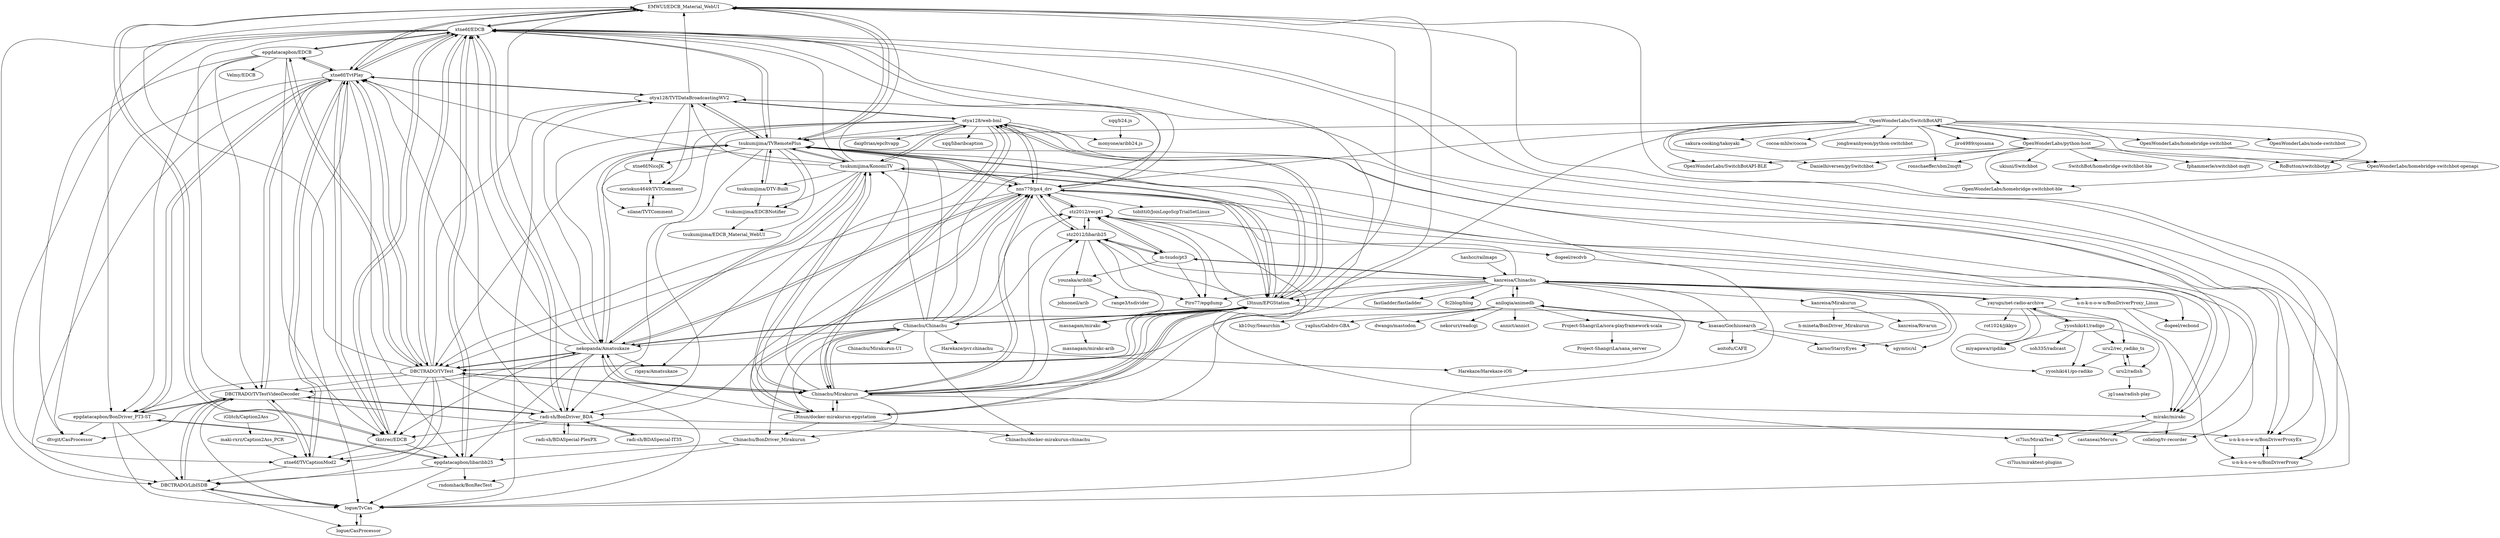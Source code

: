 digraph G {
"EMWUI/EDCB_Material_WebUI" -> "xtne6f/EDCB"
"EMWUI/EDCB_Material_WebUI" -> "xtne6f/TvtPlay"
"EMWUI/EDCB_Material_WebUI" -> "tkntrec/EDCB"
"EMWUI/EDCB_Material_WebUI" -> "u-n-k-n-o-w-n/BonDriverProxyEx"
"EMWUI/EDCB_Material_WebUI" -> "tsukumijima/TVRemotePlus"
"EMWUI/EDCB_Material_WebUI" -> "u-n-k-n-o-w-n/BonDriverProxy"
"epgdatacapbon/libaribb25" -> "DBCTRADO/LibISDB"
"epgdatacapbon/libaribb25" -> "epgdatacapbon/BonDriver_PT3-ST"
"epgdatacapbon/libaribb25" -> "rndomhack/BonRecTest"
"epgdatacapbon/libaribb25" -> "logue/TvCas"
"epgdatacapbon/libaribb25" -> "xtne6f/EDCB"
"logue/CasProcessor" -> "logue/TvCas"
"logue/TvCas" -> "logue/CasProcessor"
"logue/TvCas" -> "DBCTRADO/LibISDB"
"otya128/TVTDataBroadcastingWV2" -> "xtne6f/TvtPlay"
"otya128/TVTDataBroadcastingWV2" -> "EMWUI/EDCB_Material_WebUI"
"otya128/TVTDataBroadcastingWV2" -> "xtne6f/NicoJK"
"otya128/TVTDataBroadcastingWV2" -> "otya128/web-bml"
"otya128/TVTDataBroadcastingWV2" -> "noriokun4649/TVTComment"
"otya128/TVTDataBroadcastingWV2" -> "tsukumijima/TVRemotePlus"
"otya128/TVTDataBroadcastingWV2" -> "logue/TvCas"
"tkntrec/EDCB" -> "xtne6f/EDCB"
"tkntrec/EDCB" -> "xtne6f/TvtPlay"
"tkntrec/EDCB" -> "xtne6f/TVCaptionMod2"
"tkntrec/EDCB" -> "EMWUI/EDCB_Material_WebUI"
"tkntrec/EDCB" -> "epgdatacapbon/libaribb25"
"tsukumijima/KonomiTV" -> "tsukumijima/TVRemotePlus"
"tsukumijima/KonomiTV" -> "xtne6f/EDCB"
"tsukumijima/KonomiTV" -> "nekopanda/Amatsukaze"
"tsukumijima/KonomiTV" -> "l3tnun/EPGStation"
"tsukumijima/KonomiTV" -> "Chinachu/Mirakurun"
"tsukumijima/KonomiTV" -> "EMWUI/EDCB_Material_WebUI"
"tsukumijima/KonomiTV" -> "otya128/TVTDataBroadcastingWV2"
"tsukumijima/KonomiTV" -> "mirakc/mirakc"
"tsukumijima/KonomiTV" -> "DBCTRADO/TVTest"
"tsukumijima/KonomiTV" -> "otya128/web-bml"
"tsukumijima/KonomiTV" -> "tsukumijima/EDCBNotifier"
"tsukumijima/KonomiTV" -> "nns779/px4_drv"
"tsukumijima/KonomiTV" -> "xtne6f/TvtPlay"
"tsukumijima/KonomiTV" -> "tsukumijima/DTV-Built"
"tsukumijima/KonomiTV" -> "rigaya/Amatsukaze"
"tsukumijima/TVRemotePlus" -> "EMWUI/EDCB_Material_WebUI"
"tsukumijima/TVRemotePlus" -> "tsukumijima/KonomiTV"
"tsukumijima/TVRemotePlus" -> "tsukumijima/DTV-Built"
"tsukumijima/TVRemotePlus" -> "tsukumijima/EDCBNotifier"
"tsukumijima/TVRemotePlus" -> "xtne6f/EDCB"
"tsukumijima/TVRemotePlus" -> "otya128/TVTDataBroadcastingWV2"
"tsukumijima/TVRemotePlus" -> "nekopanda/Amatsukaze"
"tsukumijima/TVRemotePlus" -> "logue/TvCas"
"tsukumijima/TVRemotePlus" -> "tsukumijima/EDCB_Material_WebUI"
"tsukumijima/TVRemotePlus" -> "nns779/px4_drv"
"tsukumijima/TVRemotePlus" -> "l3tnun/EPGStation"
"tsukumijima/TVRemotePlus" -> "DBCTRADO/TVTest"
"tsukumijima/TVRemotePlus" -> "u-n-k-n-o-w-n/BonDriverProxyEx"
"tsukumijima/TVRemotePlus" -> "xtne6f/NicoJK"
"tsukumijima/TVRemotePlus" -> "radi-sh/BonDriver_BDA"
"xtne6f/EDCB" -> "xtne6f/TvtPlay"
"xtne6f/EDCB" -> "tkntrec/EDCB"
"xtne6f/EDCB" -> "EMWUI/EDCB_Material_WebUI"
"xtne6f/EDCB" -> "DBCTRADO/TVTest"
"xtne6f/EDCB" -> "epgdatacapbon/libaribb25"
"xtne6f/EDCB" -> "DBCTRADO/TVTestVideoDecoder"
"xtne6f/EDCB" -> "epgdatacapbon/EDCB"
"xtne6f/EDCB" -> "logue/TvCas"
"xtne6f/EDCB" -> "radi-sh/BonDriver_BDA"
"xtne6f/EDCB" -> "epgdatacapbon/BonDriver_PT3-ST"
"xtne6f/EDCB" -> "xtne6f/TVCaptionMod2"
"xtne6f/EDCB" -> "u-n-k-n-o-w-n/BonDriverProxyEx"
"xtne6f/EDCB" -> "DBCTRADO/LibISDB"
"xtne6f/EDCB" -> "u-n-k-n-o-w-n/BonDriverProxy"
"xtne6f/EDCB" -> "tsukumijima/TVRemotePlus"
"xtne6f/NicoJK" -> "silane/TVTComment"
"xtne6f/NicoJK" -> "noriokun4649/TVTComment"
"xtne6f/TVCaptionMod2" -> "DBCTRADO/TVTestVideoDecoder"
"xtne6f/TVCaptionMod2" -> "xtne6f/TvtPlay"
"xtne6f/TVCaptionMod2" -> "DBCTRADO/LibISDB"
"xtne6f/TvtPlay" -> "xtne6f/EDCB"
"xtne6f/TvtPlay" -> "xtne6f/TVCaptionMod2"
"xtne6f/TvtPlay" -> "DBCTRADO/TVTestVideoDecoder"
"xtne6f/TvtPlay" -> "EMWUI/EDCB_Material_WebUI"
"xtne6f/TvtPlay" -> "dtvgit/CasProcessor"
"xtne6f/TvtPlay" -> "tkntrec/EDCB"
"xtne6f/TvtPlay" -> "DBCTRADO/TVTest"
"xtne6f/TvtPlay" -> "epgdatacapbon/BonDriver_PT3-ST"
"xtne6f/TvtPlay" -> "logue/TvCas"
"xtne6f/TvtPlay" -> "otya128/TVTDataBroadcastingWV2"
"xtne6f/TvtPlay" -> "epgdatacapbon/EDCB"
"xtne6f/TvtPlay" -> "DBCTRADO/LibISDB"
"xtne6f/TvtPlay" -> "epgdatacapbon/libaribb25"
"OpenWonderLabs/SwitchBotAPI" -> "OpenWonderLabs/python-host"
"OpenWonderLabs/SwitchBotAPI" -> "OpenWonderLabs/homebridge-switchbot"
"OpenWonderLabs/SwitchBotAPI" -> "OpenWonderLabs/node-switchbot"
"OpenWonderLabs/SwitchBotAPI" -> "RoButton/switchbotpy"
"OpenWonderLabs/SwitchBotAPI" -> "OpenWonderLabs/SwitchBotAPI-BLE"
"OpenWonderLabs/SwitchBotAPI" -> "OpenWonderLabs/homebridge-switchbot-openapi"
"OpenWonderLabs/SwitchBotAPI" -> "l3tnun/EPGStation"
"OpenWonderLabs/SwitchBotAPI" -> "Danielhiversen/pySwitchbot"
"OpenWonderLabs/SwitchBotAPI" -> "sakura-cooking/takoyaki" ["e"=1]
"OpenWonderLabs/SwitchBotAPI" -> "nns779/px4_drv"
"OpenWonderLabs/SwitchBotAPI" -> "cocoa-mhlw/cocoa" ["e"=1]
"OpenWonderLabs/SwitchBotAPI" -> "jonghwanhyeon/python-switchbot"
"OpenWonderLabs/SwitchBotAPI" -> "tsukumijima/TVRemotePlus"
"OpenWonderLabs/SwitchBotAPI" -> "ronschaeffer/sbm2mqtt"
"OpenWonderLabs/SwitchBotAPI" -> "jiro4989/ojosama" ["e"=1]
"otya128/web-bml" -> "otya128/TVTDataBroadcastingWV2"
"otya128/web-bml" -> "mirakc/mirakc"
"otya128/web-bml" -> "nns779/px4_drv"
"otya128/web-bml" -> "ci7lus/MirakTest"
"otya128/web-bml" -> "xqq/libaribcaption"
"otya128/web-bml" -> "tsukumijima/TVRemotePlus"
"otya128/web-bml" -> "l3tnun/EPGStation"
"otya128/web-bml" -> "Chinachu/Mirakurun"
"otya128/web-bml" -> "nekopanda/Amatsukaze"
"otya128/web-bml" -> "daig0rian/epcltvapp"
"otya128/web-bml" -> "tsukumijima/KonomiTV"
"otya128/web-bml" -> "l3tnun/docker-mirakurun-epgstation"
"otya128/web-bml" -> "radi-sh/BonDriver_BDA"
"otya128/web-bml" -> "noriokun4649/TVTComment"
"otya128/web-bml" -> "monyone/aribb24.js"
"ksasao/Gochiusearch" -> "karno/StarryEyes" ["e"=1]
"ksasao/Gochiusearch" -> "anilogia/animedb"
"ksasao/Gochiusearch" -> "kanreisa/Chinachu"
"ksasao/Gochiusearch" -> "aoitofu/CAFE" ["e"=1]
"ksasao/Gochiusearch" -> "sgymtic/sl"
"yyoshiki41/radigo" -> "yyoshiki41/go-radiko"
"yyoshiki41/radigo" -> "miyagawa/ripdiko"
"yyoshiki41/radigo" -> "soh335/radicast"
"yyoshiki41/radigo" -> "uru2/rec_radiko_ts"
"yyoshiki41/radigo" -> "yayugu/net-radio-archive"
"yyoshiki41/radigo" -> "uru2/radish"
"hashcc/railmaps" -> "kanreisa/Chinachu"
"Chinachu/Mirakurun" -> "l3tnun/EPGStation"
"Chinachu/Mirakurun" -> "Chinachu/Chinachu"
"Chinachu/Mirakurun" -> "nns779/px4_drv"
"Chinachu/Mirakurun" -> "l3tnun/docker-mirakurun-epgstation"
"Chinachu/Mirakurun" -> "nekopanda/Amatsukaze"
"Chinachu/Mirakurun" -> "DBCTRADO/TVTest"
"Chinachu/Mirakurun" -> "mirakc/mirakc"
"Chinachu/Mirakurun" -> "tsukumijima/KonomiTV"
"Chinachu/Mirakurun" -> "tsukumijima/TVRemotePlus"
"Chinachu/Mirakurun" -> "xtne6f/EDCB"
"Chinachu/Mirakurun" -> "Chinachu/BonDriver_Mirakurun"
"Chinachu/Mirakurun" -> "otya128/web-bml"
"Chinachu/Mirakurun" -> "stz2012/libarib25"
"Chinachu/Mirakurun" -> "EMWUI/EDCB_Material_WebUI"
"Chinachu/Mirakurun" -> "stz2012/recpt1"
"DBCTRADO/TVTest" -> "xtne6f/EDCB"
"DBCTRADO/TVTest" -> "xtne6f/TvtPlay"
"DBCTRADO/TVTest" -> "DBCTRADO/TVTestVideoDecoder"
"DBCTRADO/TVTest" -> "epgdatacapbon/EDCB"
"DBCTRADO/TVTest" -> "radi-sh/BonDriver_BDA"
"DBCTRADO/TVTest" -> "EMWUI/EDCB_Material_WebUI"
"DBCTRADO/TVTest" -> "logue/TvCas"
"DBCTRADO/TVTest" -> "l3tnun/EPGStation"
"DBCTRADO/TVTest" -> "nekopanda/Amatsukaze"
"DBCTRADO/TVTest" -> "epgdatacapbon/BonDriver_PT3-ST"
"DBCTRADO/TVTest" -> "tkntrec/EDCB"
"DBCTRADO/TVTest" -> "DBCTRADO/LibISDB"
"DBCTRADO/TVTest" -> "xtne6f/TVCaptionMod2"
"DBCTRADO/TVTest" -> "Chinachu/Mirakurun"
"DBCTRADO/TVTest" -> "otya128/TVTDataBroadcastingWV2"
"l3tnun/EPGStation" -> "Chinachu/Mirakurun"
"l3tnun/EPGStation" -> "nns779/px4_drv"
"l3tnun/EPGStation" -> "l3tnun/docker-mirakurun-epgstation"
"l3tnun/EPGStation" -> "Chinachu/Chinachu"
"l3tnun/EPGStation" -> "nekopanda/Amatsukaze"
"l3tnun/EPGStation" -> "DBCTRADO/TVTest"
"l3tnun/EPGStation" -> "tsukumijima/TVRemotePlus"
"l3tnun/EPGStation" -> "mirakc/mirakc"
"l3tnun/EPGStation" -> "tsukumijima/KonomiTV"
"l3tnun/EPGStation" -> "stz2012/libarib25"
"l3tnun/EPGStation" -> "masnagam/mirakc"
"l3tnun/EPGStation" -> "otya128/web-bml"
"l3tnun/EPGStation" -> "stz2012/recpt1"
"l3tnun/EPGStation" -> "EMWUI/EDCB_Material_WebUI"
"l3tnun/EPGStation" -> "ci7lus/MirakTest"
"l3tnun/docker-mirakurun-epgstation" -> "l3tnun/EPGStation"
"l3tnun/docker-mirakurun-epgstation" -> "nns779/px4_drv"
"l3tnun/docker-mirakurun-epgstation" -> "Chinachu/Mirakurun"
"l3tnun/docker-mirakurun-epgstation" -> "Chinachu/BonDriver_Mirakurun"
"l3tnun/docker-mirakurun-epgstation" -> "nekopanda/Amatsukaze"
"l3tnun/docker-mirakurun-epgstation" -> "Chinachu/docker-mirakurun-chinachu"
"l3tnun/docker-mirakurun-epgstation" -> "stz2012/recpt1"
"m-tsudo/pt3" -> "stz2012/recpt1"
"m-tsudo/pt3" -> "Piro77/epgdump"
"m-tsudo/pt3" -> "kanreisa/Chinachu"
"m-tsudo/pt3" -> "stz2012/libarib25"
"m-tsudo/pt3" -> "youzaka/ariblib"
"Chinachu/BonDriver_Mirakurun" -> "rndomhack/BonRecTest"
"Chinachu/BonDriver_Mirakurun" -> "epgdatacapbon/libaribb25"
"Chinachu/Chinachu" -> "Chinachu/Mirakurun"
"Chinachu/Chinachu" -> "l3tnun/EPGStation"
"Chinachu/Chinachu" -> "Chinachu/docker-mirakurun-chinachu"
"Chinachu/Chinachu" -> "Chinachu/BonDriver_Mirakurun"
"Chinachu/Chinachu" -> "nekopanda/Amatsukaze"
"Chinachu/Chinachu" -> "stz2012/libarib25"
"Chinachu/Chinachu" -> "nns779/px4_drv"
"Chinachu/Chinachu" -> "l3tnun/docker-mirakurun-epgstation"
"Chinachu/Chinachu" -> "Harekaze/pvr.chinachu"
"Chinachu/Chinachu" -> "stz2012/recpt1"
"Chinachu/Chinachu" -> "xtne6f/EDCB"
"Chinachu/Chinachu" -> "Chinachu/Mirakurun-UI"
"Chinachu/Chinachu" -> "tsukumijima/KonomiTV"
"Chinachu/Chinachu" -> "tsukumijima/TVRemotePlus"
"DBCTRADO/LibISDB" -> "logue/TvCas"
"DBCTRADO/LibISDB" -> "DBCTRADO/TVTestVideoDecoder"
"DBCTRADO/LibISDB" -> "logue/CasProcessor"
"Harekaze/pvr.chinachu" -> "Harekaze/Harekaze-iOS"
"uru2/radish" -> "uru2/rec_radiko_ts"
"uru2/radish" -> "jg1uaa/radish-play"
"OpenWonderLabs/python-host" -> "OpenWonderLabs/SwitchBotAPI"
"OpenWonderLabs/python-host" -> "RoButton/switchbotpy"
"OpenWonderLabs/python-host" -> "ronschaeffer/sbm2mqtt"
"OpenWonderLabs/python-host" -> "OpenWonderLabs/homebridge-switchbot-ble"
"OpenWonderLabs/python-host" -> "Danielhiversen/pySwitchbot"
"OpenWonderLabs/python-host" -> "OpenWonderLabs/SwitchBotAPI-BLE"
"OpenWonderLabs/python-host" -> "ukiuni/Switchbot"
"OpenWonderLabs/python-host" -> "SwitchBot/homebridge-switchbot-ble"
"OpenWonderLabs/python-host" -> "fphammerle/switchbot-mqtt"
"nns779/px4_drv" -> "l3tnun/EPGStation"
"nns779/px4_drv" -> "l3tnun/docker-mirakurun-epgstation"
"nns779/px4_drv" -> "Chinachu/Mirakurun"
"nns779/px4_drv" -> "stz2012/recpt1"
"nns779/px4_drv" -> "nekopanda/Amatsukaze"
"nns779/px4_drv" -> "stz2012/libarib25"
"nns779/px4_drv" -> "tsukumijima/TVRemotePlus"
"nns779/px4_drv" -> "mirakc/mirakc"
"nns779/px4_drv" -> "radi-sh/BonDriver_BDA"
"nns779/px4_drv" -> "otya128/web-bml"
"nns779/px4_drv" -> "collelog/tv-recorder"
"nns779/px4_drv" -> "tobitti0/JoinLogoScpTrialSetLinux"
"nns779/px4_drv" -> "DBCTRADO/TVTest"
"nns779/px4_drv" -> "xtne6f/EDCB"
"nns779/px4_drv" -> "otya128/TVTDataBroadcastingWV2"
"anilogia/animedb" -> "kanreisa/Chinachu"
"anilogia/animedb" -> "Project-ShangriLa/sora-playframework-scala"
"anilogia/animedb" -> "dwango/mastodon" ["e"=1]
"anilogia/animedb" -> "nekoruri/readcgi" ["e"=1]
"anilogia/animedb" -> "ksasao/Gochiusearch"
"anilogia/animedb" -> "annict/annict" ["e"=1]
"anilogia/animedb" -> "kb10uy/Seaurchin" ["e"=1]
"anilogia/animedb" -> "yaplus/Gabdro-GBA"
"iGlitch/Caption2Ass" -> "maki-rxrz/Caption2Ass_PCR"
"nekopanda/Amatsukaze" -> "xtne6f/EDCB"
"nekopanda/Amatsukaze" -> "nns779/px4_drv"
"nekopanda/Amatsukaze" -> "Chinachu/Mirakurun"
"nekopanda/Amatsukaze" -> "l3tnun/EPGStation"
"nekopanda/Amatsukaze" -> "radi-sh/BonDriver_BDA"
"nekopanda/Amatsukaze" -> "otya128/TVTDataBroadcastingWV2"
"nekopanda/Amatsukaze" -> "tsukumijima/TVRemotePlus"
"nekopanda/Amatsukaze" -> "EMWUI/EDCB_Material_WebUI"
"nekopanda/Amatsukaze" -> "DBCTRADO/TVTest"
"nekopanda/Amatsukaze" -> "epgdatacapbon/libaribb25"
"nekopanda/Amatsukaze" -> "tsukumijima/KonomiTV"
"nekopanda/Amatsukaze" -> "tkntrec/EDCB"
"nekopanda/Amatsukaze" -> "rigaya/Amatsukaze"
"nekopanda/Amatsukaze" -> "DBCTRADO/TVTestVideoDecoder"
"nekopanda/Amatsukaze" -> "xtne6f/TvtPlay"
"DBCTRADO/TVTestVideoDecoder" -> "DBCTRADO/LibISDB"
"DBCTRADO/TVTestVideoDecoder" -> "xtne6f/TVCaptionMod2"
"DBCTRADO/TVTestVideoDecoder" -> "logue/TvCas"
"DBCTRADO/TVTestVideoDecoder" -> "xtne6f/TvtPlay"
"DBCTRADO/TVTestVideoDecoder" -> "epgdatacapbon/BonDriver_PT3-ST"
"DBCTRADO/TVTestVideoDecoder" -> "dtvgit/CasProcessor"
"DBCTRADO/TVTestVideoDecoder" -> "u-n-k-n-o-w-n/BonDriverProxyEx"
"DBCTRADO/TVTestVideoDecoder" -> "radi-sh/BonDriver_BDA"
"maki-rxrz/Caption2Ass_PCR" -> "xtne6f/TVCaptionMod2"
"silane/TVTComment" -> "noriokun4649/TVTComment"
"OpenWonderLabs/homebridge-switchbot" -> "OpenWonderLabs/homebridge-switchbot-openapi"
"radi-sh/BDASpecial-PlexPX" -> "radi-sh/BonDriver_BDA"
"OpenWonderLabs/homebridge-switchbot-openapi" -> "OpenWonderLabs/homebridge-switchbot-ble"
"epgdatacapbon/EDCB" -> "xtne6f/EDCB"
"epgdatacapbon/EDCB" -> "Velmy/EDCB"
"epgdatacapbon/EDCB" -> "xtne6f/TvtPlay"
"epgdatacapbon/EDCB" -> "DBCTRADO/TVTest"
"epgdatacapbon/EDCB" -> "dtvgit/CasProcessor"
"epgdatacapbon/EDCB" -> "epgdatacapbon/BonDriver_PT3-ST"
"epgdatacapbon/EDCB" -> "DBCTRADO/TVTestVideoDecoder"
"epgdatacapbon/EDCB" -> "tkntrec/EDCB"
"radi-sh/BonDriver_BDA" -> "radi-sh/BDASpecial-IT35"
"radi-sh/BonDriver_BDA" -> "DBCTRADO/TVTestVideoDecoder"
"radi-sh/BonDriver_BDA" -> "radi-sh/BDASpecial-PlexPX"
"radi-sh/BonDriver_BDA" -> "xtne6f/EDCB"
"radi-sh/BonDriver_BDA" -> "tkntrec/EDCB"
"radi-sh/BonDriver_BDA" -> "xtne6f/TvtPlay"
"radi-sh/BonDriver_BDA" -> "xtne6f/TVCaptionMod2"
"radi-sh/BonDriver_BDA" -> "u-n-k-n-o-w-n/BonDriverProxyEx"
"kanreisa/Chinachu" -> "m-tsudo/pt3"
"kanreisa/Chinachu" -> "kanreisa/Mirakurun"
"kanreisa/Chinachu" -> "stz2012/recpt1"
"kanreisa/Chinachu" -> "DBCTRADO/TVTest"
"kanreisa/Chinachu" -> "Piro77/epgdump"
"kanreisa/Chinachu" -> "u-n-k-n-o-w-n/BonDriverProxy_Linux"
"kanreisa/Chinachu" -> "stz2012/libarib25"
"kanreisa/Chinachu" -> "yayugu/net-radio-archive"
"kanreisa/Chinachu" -> "sgymtic/sl"
"kanreisa/Chinachu" -> "karno/StarryEyes" ["e"=1]
"kanreisa/Chinachu" -> "fc2blog/blog" ["e"=1]
"kanreisa/Chinachu" -> "l3tnun/EPGStation"
"kanreisa/Chinachu" -> "anilogia/animedb"
"kanreisa/Chinachu" -> "fastladder/fastladder" ["e"=1]
"kanreisa/Chinachu" -> "Harekaze/Harekaze-iOS"
"dogeel/recdvb" -> "dogeel/recbond"
"masnagam/mirakc" -> "masnagam/mirakc-arib"
"stz2012/libarib25" -> "stz2012/recpt1"
"stz2012/libarib25" -> "masnagam/mirakc"
"stz2012/libarib25" -> "m-tsudo/pt3"
"stz2012/libarib25" -> "youzaka/ariblib"
"stz2012/libarib25" -> "nns779/px4_drv"
"stz2012/libarib25" -> "Piro77/epgdump"
"u-n-k-n-o-w-n/BonDriverProxy" -> "u-n-k-n-o-w-n/BonDriverProxyEx"
"u-n-k-n-o-w-n/BonDriverProxyEx" -> "u-n-k-n-o-w-n/BonDriverProxy"
"tsukumijima/DTV-Built" -> "tsukumijima/EDCBNotifier"
"tsukumijima/DTV-Built" -> "tsukumijima/TVRemotePlus"
"u-n-k-n-o-w-n/BonDriverProxy_Linux" -> "dogeel/recbond"
"u-n-k-n-o-w-n/BonDriverProxy_Linux" -> "u-n-k-n-o-w-n/BonDriverProxy"
"Project-ShangriLa/sora-playframework-scala" -> "Project-ShangriLa/sana_server"
"youzaka/ariblib" -> "johnoneil/arib"
"youzaka/ariblib" -> "range3/tsdivider"
"yayugu/net-radio-archive" -> "yyoshiki41/radigo"
"yayugu/net-radio-archive" -> "miyagawa/ripdiko"
"yayugu/net-radio-archive" -> "kanreisa/Chinachu"
"yayugu/net-radio-archive" -> "rot1024/jikkyo"
"yayugu/net-radio-archive" -> "yyoshiki41/go-radiko"
"yayugu/net-radio-archive" -> "uru2/rec_radiko_ts"
"mirakc/mirakc" -> "ci7lus/MirakTest"
"mirakc/mirakc" -> "collelog/tv-recorder"
"mirakc/mirakc" -> "castaneai/Meruru"
"stz2012/recpt1" -> "stz2012/libarib25"
"stz2012/recpt1" -> "m-tsudo/pt3"
"stz2012/recpt1" -> "dogeel/recdvb"
"stz2012/recpt1" -> "Piro77/epgdump"
"stz2012/recpt1" -> "nns779/px4_drv"
"uru2/rec_radiko_ts" -> "uru2/radish"
"uru2/rec_radiko_ts" -> "yyoshiki41/go-radiko"
"xqq/b24.js" -> "monyone/aribb24.js"
"noriokun4649/TVTComment" -> "silane/TVTComment"
"radi-sh/BDASpecial-IT35" -> "radi-sh/BonDriver_BDA"
"ci7lus/MirakTest" -> "ci7lus/miraktest-plugins"
"tsukumijima/EDCBNotifier" -> "tsukumijima/EDCB_Material_WebUI"
"epgdatacapbon/BonDriver_PT3-ST" -> "dtvgit/CasProcessor"
"epgdatacapbon/BonDriver_PT3-ST" -> "logue/TvCas"
"epgdatacapbon/BonDriver_PT3-ST" -> "epgdatacapbon/libaribb25"
"epgdatacapbon/BonDriver_PT3-ST" -> "DBCTRADO/TVTestVideoDecoder"
"epgdatacapbon/BonDriver_PT3-ST" -> "DBCTRADO/LibISDB"
"epgdatacapbon/BonDriver_PT3-ST" -> "xtne6f/TvtPlay"
"kanreisa/Mirakurun" -> "h-mineta/BonDriver_Mirakurun"
"kanreisa/Mirakurun" -> "kanreisa/Rivarun"
"EMWUI/EDCB_Material_WebUI" ["l"="-8.732,-23.175"]
"xtne6f/EDCB" ["l"="-8.723,-23.164"]
"xtne6f/TvtPlay" ["l"="-8.714,-23.157"]
"tkntrec/EDCB" ["l"="-8.728,-23.153"]
"u-n-k-n-o-w-n/BonDriverProxyEx" ["l"="-8.751,-23.158"]
"tsukumijima/TVRemotePlus" ["l"="-8.716,-23.176"]
"u-n-k-n-o-w-n/BonDriverProxy" ["l"="-8.768,-23.168"]
"epgdatacapbon/libaribb25" ["l"="-8.699,-23.164"]
"DBCTRADO/LibISDB" ["l"="-8.708,-23.143"]
"epgdatacapbon/BonDriver_PT3-ST" ["l"="-8.699,-23.144"]
"rndomhack/BonRecTest" ["l"="-8.667,-23.171"]
"logue/TvCas" ["l"="-8.699,-23.154"]
"logue/CasProcessor" ["l"="-8.681,-23.137"]
"otya128/TVTDataBroadcastingWV2" ["l"="-8.702,-23.181"]
"xtne6f/NicoJK" ["l"="-8.668,-23.183"]
"otya128/web-bml" ["l"="-8.706,-23.21"]
"noriokun4649/TVTComment" ["l"="-8.667,-23.197"]
"xtne6f/TVCaptionMod2" ["l"="-8.727,-23.132"]
"tsukumijima/KonomiTV" ["l"="-8.712,-23.195"]
"nekopanda/Amatsukaze" ["l"="-8.726,-23.186"]
"l3tnun/EPGStation" ["l"="-8.752,-23.202"]
"Chinachu/Mirakurun" ["l"="-8.73,-23.206"]
"mirakc/mirakc" ["l"="-8.718,-23.23"]
"DBCTRADO/TVTest" ["l"="-8.74,-23.169"]
"tsukumijima/EDCBNotifier" ["l"="-8.684,-23.186"]
"nns779/px4_drv" ["l"="-8.74,-23.195"]
"tsukumijima/DTV-Built" ["l"="-8.687,-23.174"]
"rigaya/Amatsukaze" ["l"="-8.683,-23.205"]
"tsukumijima/EDCB_Material_WebUI" ["l"="-8.677,-23.164"]
"radi-sh/BonDriver_BDA" ["l"="-8.74,-23.153"]
"DBCTRADO/TVTestVideoDecoder" ["l"="-8.723,-23.144"]
"epgdatacapbon/EDCB" ["l"="-8.716,-23.136"]
"silane/TVTComment" ["l"="-8.644,-23.191"]
"dtvgit/CasProcessor" ["l"="-8.702,-23.127"]
"OpenWonderLabs/SwitchBotAPI" ["l"="-8.787,-23.117"]
"OpenWonderLabs/python-host" ["l"="-8.803,-23.071"]
"OpenWonderLabs/homebridge-switchbot" ["l"="-8.839,-23.111"]
"OpenWonderLabs/node-switchbot" ["l"="-8.817,-23.126"]
"RoButton/switchbotpy" ["l"="-8.813,-23.093"]
"OpenWonderLabs/SwitchBotAPI-BLE" ["l"="-8.797,-23.093"]
"OpenWonderLabs/homebridge-switchbot-openapi" ["l"="-8.83,-23.094"]
"Danielhiversen/pySwitchbot" ["l"="-8.776,-23.073"]
"sakura-cooking/takoyaki" ["l"="-10.756,-23.858"]
"cocoa-mhlw/cocoa" ["l"="-10.835,-23.854"]
"jonghwanhyeon/python-switchbot" ["l"="-8.768,-23.1"]
"ronschaeffer/sbm2mqtt" ["l"="-8.783,-23.087"]
"jiro4989/ojosama" ["l"="-10.667,-23.869"]
"ci7lus/MirakTest" ["l"="-8.706,-23.24"]
"xqq/libaribcaption" ["l"="-8.651,-23.222"]
"daig0rian/epcltvapp" ["l"="-8.673,-23.232"]
"l3tnun/docker-mirakurun-epgstation" ["l"="-8.731,-23.221"]
"monyone/aribb24.js" ["l"="-8.661,-23.246"]
"ksasao/Gochiusearch" ["l"="-8.865,-23.256"]
"karno/StarryEyes" ["l"="24.529,14.182"]
"anilogia/animedb" ["l"="-8.857,-23.278"]
"kanreisa/Chinachu" ["l"="-8.826,-23.233"]
"aoitofu/CAFE" ["l"="-13.479,27.184"]
"sgymtic/sl" ["l"="-8.863,-23.232"]
"yyoshiki41/radigo" ["l"="-8.941,-23.25"]
"yyoshiki41/go-radiko" ["l"="-8.93,-23.233"]
"miyagawa/ripdiko" ["l"="-8.922,-23.264"]
"soh335/radicast" ["l"="-8.964,-23.27"]
"uru2/rec_radiko_ts" ["l"="-8.949,-23.233"]
"yayugu/net-radio-archive" ["l"="-8.904,-23.238"]
"uru2/radish" ["l"="-8.97,-23.239"]
"hashcc/railmaps" ["l"="-8.823,-23.282"]
"Chinachu/Chinachu" ["l"="-8.746,-23.219"]
"Chinachu/BonDriver_Mirakurun" ["l"="-8.696,-23.199"]
"stz2012/libarib25" ["l"="-8.772,-23.228"]
"stz2012/recpt1" ["l"="-8.775,-23.215"]
"masnagam/mirakc" ["l"="-8.76,-23.249"]
"Chinachu/docker-mirakurun-chinachu" ["l"="-8.728,-23.251"]
"m-tsudo/pt3" ["l"="-8.795,-23.238"]
"Piro77/epgdump" ["l"="-8.801,-23.222"]
"youzaka/ariblib" ["l"="-8.782,-23.274"]
"Harekaze/pvr.chinachu" ["l"="-8.779,-23.253"]
"Chinachu/Mirakurun-UI" ["l"="-8.744,-23.254"]
"Harekaze/Harekaze-iOS" ["l"="-8.807,-23.256"]
"jg1uaa/radish-play" ["l"="-8.992,-23.238"]
"OpenWonderLabs/homebridge-switchbot-ble" ["l"="-8.834,-23.069"]
"ukiuni/Switchbot" ["l"="-8.792,-23.047"]
"SwitchBot/homebridge-switchbot-ble" ["l"="-8.807,-23.041"]
"fphammerle/switchbot-mqtt" ["l"="-8.826,-23.043"]
"collelog/tv-recorder" ["l"="-8.739,-23.238"]
"tobitti0/JoinLogoScpTrialSetLinux" ["l"="-8.696,-23.226"]
"Project-ShangriLa/sora-playframework-scala" ["l"="-8.863,-23.32"]
"dwango/mastodon" ["l"="-24.794,-19.495"]
"nekoruri/readcgi" ["l"="0.94,37.784"]
"annict/annict" ["l"="-11.128,-23.621"]
"kb10uy/Seaurchin" ["l"="-23.735,-18.949"]
"yaplus/Gabdro-GBA" ["l"="-8.883,-23.302"]
"iGlitch/Caption2Ass" ["l"="-8.688,-23.055"]
"maki-rxrz/Caption2Ass_PCR" ["l"="-8.704,-23.084"]
"radi-sh/BDASpecial-PlexPX" ["l"="-8.759,-23.137"]
"Velmy/EDCB" ["l"="-8.699,-23.107"]
"radi-sh/BDASpecial-IT35" ["l"="-8.746,-23.126"]
"kanreisa/Mirakurun" ["l"="-8.859,-23.206"]
"u-n-k-n-o-w-n/BonDriverProxy_Linux" ["l"="-8.81,-23.189"]
"fc2blog/blog" ["l"="-11.227,-23.742"]
"fastladder/fastladder" ["l"="-11.224,-23.704"]
"dogeel/recdvb" ["l"="-8.81,-23.203"]
"dogeel/recbond" ["l"="-8.829,-23.19"]
"masnagam/mirakc-arib" ["l"="-8.754,-23.274"]
"Project-ShangriLa/sana_server" ["l"="-8.87,-23.341"]
"johnoneil/arib" ["l"="-8.775,-23.305"]
"range3/tsdivider" ["l"="-8.787,-23.292"]
"rot1024/jikkyo" ["l"="-8.921,-23.211"]
"castaneai/Meruru" ["l"="-8.703,-23.267"]
"xqq/b24.js" ["l"="-8.636,-23.264"]
"ci7lus/miraktest-plugins" ["l"="-8.685,-23.26"]
"h-mineta/BonDriver_Mirakurun" ["l"="-8.873,-23.187"]
"kanreisa/Rivarun" ["l"="-8.881,-23.2"]
}